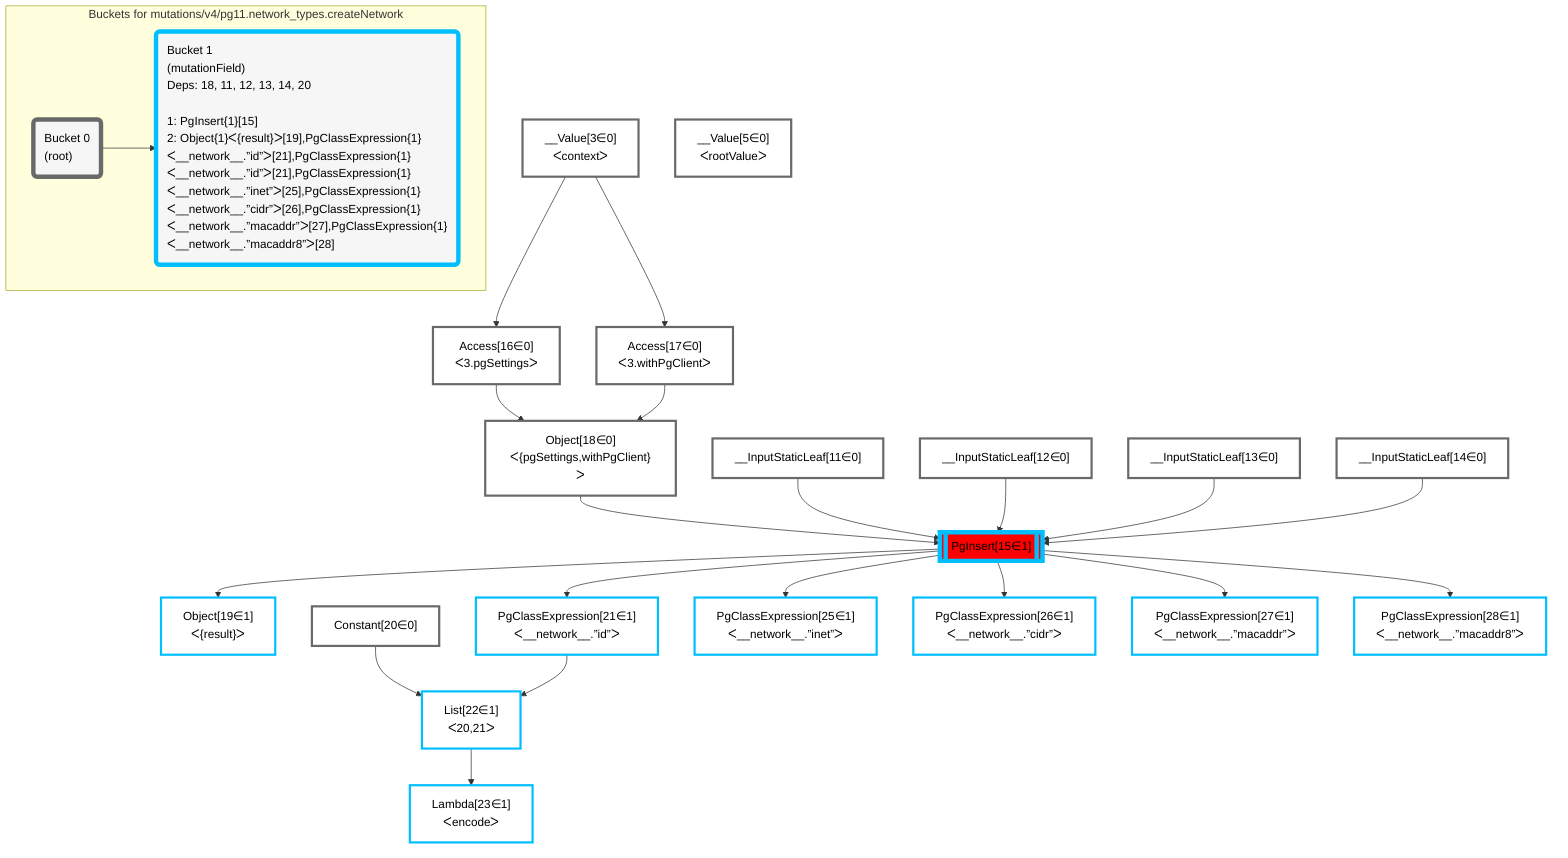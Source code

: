 graph TD
    classDef path fill:#eee,stroke:#000,color:#000
    classDef plan fill:#fff,stroke-width:3px,color:#000
    classDef itemplan fill:#fff,stroke-width:6px,color:#000
    classDef sideeffectplan fill:#f00,stroke-width:6px,color:#000
    classDef bucket fill:#f6f6f6,color:#000,stroke-width:6px,text-align:left


    %% define steps
    __Value3["__Value[3∈0]<br />ᐸcontextᐳ"]:::plan
    __Value5["__Value[5∈0]<br />ᐸrootValueᐳ"]:::plan
    __InputStaticLeaf11["__InputStaticLeaf[11∈0]"]:::plan
    __InputStaticLeaf12["__InputStaticLeaf[12∈0]"]:::plan
    __InputStaticLeaf13["__InputStaticLeaf[13∈0]"]:::plan
    __InputStaticLeaf14["__InputStaticLeaf[14∈0]"]:::plan
    Access16["Access[16∈0]<br />ᐸ3.pgSettingsᐳ"]:::plan
    Access17["Access[17∈0]<br />ᐸ3.withPgClientᐳ"]:::plan
    Object18["Object[18∈0]<br />ᐸ{pgSettings,withPgClient}ᐳ"]:::plan
    PgInsert15[["PgInsert[15∈1]"]]:::sideeffectplan
    Object19["Object[19∈1]<br />ᐸ{result}ᐳ"]:::plan
    Constant20["Constant[20∈0]"]:::plan
    PgClassExpression21["PgClassExpression[21∈1]<br />ᐸ__network__.”id”ᐳ"]:::plan
    List22["List[22∈1]<br />ᐸ20,21ᐳ"]:::plan
    Lambda23["Lambda[23∈1]<br />ᐸencodeᐳ"]:::plan
    PgClassExpression25["PgClassExpression[25∈1]<br />ᐸ__network__.”inet”ᐳ"]:::plan
    PgClassExpression26["PgClassExpression[26∈1]<br />ᐸ__network__.”cidr”ᐳ"]:::plan
    PgClassExpression27["PgClassExpression[27∈1]<br />ᐸ__network__.”macaddr”ᐳ"]:::plan
    PgClassExpression28["PgClassExpression[28∈1]<br />ᐸ__network__.”macaddr8”ᐳ"]:::plan

    %% plan dependencies
    __Value3 --> Access16
    __Value3 --> Access17
    Access16 & Access17 --> Object18
    Object18 & __InputStaticLeaf11 & __InputStaticLeaf12 & __InputStaticLeaf13 & __InputStaticLeaf14 --> PgInsert15
    PgInsert15 --> Object19
    PgInsert15 --> PgClassExpression21
    Constant20 & PgClassExpression21 --> List22
    List22 --> Lambda23
    PgInsert15 --> PgClassExpression25
    PgInsert15 --> PgClassExpression26
    PgInsert15 --> PgClassExpression27
    PgInsert15 --> PgClassExpression28

    %% plan-to-path relationships

    subgraph "Buckets for mutations/v4/pg11.network_types.createNetwork"
    Bucket0("Bucket 0<br />(root)"):::bucket
    classDef bucket0 stroke:#696969
    class Bucket0,__Value3,__Value5,__InputStaticLeaf11,__InputStaticLeaf12,__InputStaticLeaf13,__InputStaticLeaf14,Access16,Access17,Object18,Constant20 bucket0
    Bucket1("Bucket 1<br />(mutationField)<br />Deps: 18, 11, 12, 13, 14, 20<br /><br />1: PgInsert{1}[15]<br />2: Object{1}ᐸ{result}ᐳ[19],PgClassExpression{1}ᐸ__network__.”id”ᐳ[21],PgClassExpression{1}ᐸ__network__.”id”ᐳ[21],PgClassExpression{1}ᐸ__network__.”inet”ᐳ[25],PgClassExpression{1}ᐸ__network__.”cidr”ᐳ[26],PgClassExpression{1}ᐸ__network__.”macaddr”ᐳ[27],PgClassExpression{1}ᐸ__network__.”macaddr8”ᐳ[28]"):::bucket
    classDef bucket1 stroke:#00bfff
    class Bucket1,PgInsert15,Object19,PgClassExpression21,List22,Lambda23,PgClassExpression25,PgClassExpression26,PgClassExpression27,PgClassExpression28 bucket1
    Bucket0 --> Bucket1
    end